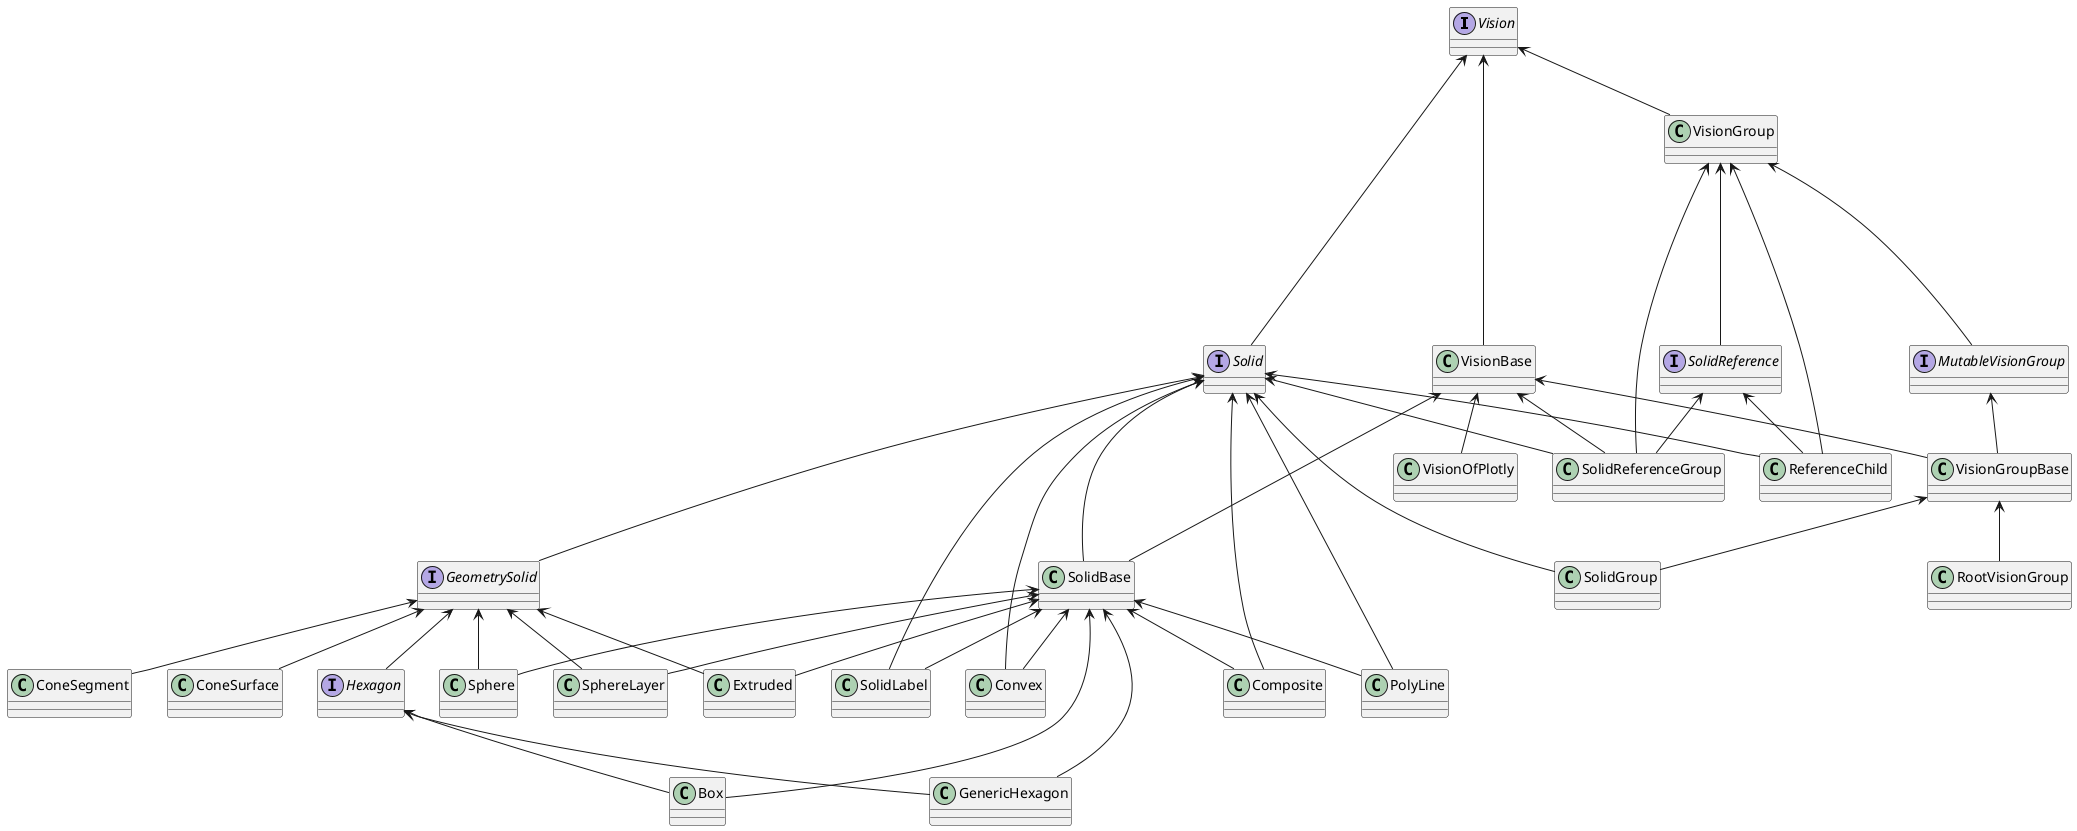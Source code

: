 @startuml
'https://plantuml.com/class-diagram
interface Vision

interface Solid
Vision <- Solid

class VisionGroup
Vision <-- VisionGroup

class VisionBase
Vision <- VisionBase


class SolidLabel
Solid <--- SolidLabel
SolidBase <-- SolidLabel

class SolidGroup
Solid <--- SolidGroup
VisionGroupBase <-- SolidGroup

class SolidBase
Solid <--- SolidBase
VisionBase <-- SolidBase


class SphereLayer
SolidBase <-- SphereLayer
GeometrySolid <-- SphereLayer

class Sphere
SolidBase <-- Sphere
GeometrySolid <-- Sphere

class Box
SolidBase <-- Box
Hexagon <-- Box

class GenericHexagon
SolidBase <-- GenericHexagon
Hexagon <-- GenericHexagon

class Extruded
SolidBase <-- Extruded
GeometrySolid <-- Extruded


class PolyLine
Solid <--- PolyLine
SolidBase <-- PolyLine

interface GeometrySolid
Solid <--- GeometrySolid


interface Hexagon
GeometrySolid <-- Hexagon

class ConeSegment
GeometrySolid <-- ConeSegment

class ConeSurface
GeometrySolid <-- ConeSurface


class Convex
Solid <--- Convex
SolidBase <-- Convex

class Composite
Solid <--- Composite
SolidBase <-- Composite


interface SolidReference
VisionGroup <---- SolidReference

interface MutableVisionGroup
VisionGroup <---- MutableVisionGroup

class SolidReferenceGroup
VisionGroup <-- SolidReferenceGroup
Solid <-- SolidReferenceGroup
VisionBase <-- SolidReferenceGroup
SolidReference <-- SolidReferenceGroup

class ReferenceChild
VisionGroup <-- ReferenceChild
Solid <-- ReferenceChild
SolidReference <-- ReferenceChild


class VisionGroupBase
VisionBase <-- VisionGroupBase
MutableVisionGroup <-- VisionGroupBase



class RootVisionGroup
VisionGroupBase <-- RootVisionGroup


class VisionOfPlotly
VisionBase <-- VisionOfPlotly
@enduml